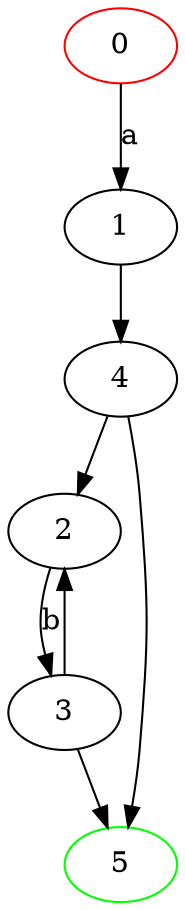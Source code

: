 digraph {
	0 [color="red"]
	0 -> 1 [label="a"]
	1 -> 4 [label=""]
	4 -> 2 [label=""]
	2 -> 3 [label="b"]
	5 [color="green"]
	3 -> 5 [label=""]
	5 [color="green"]
	3 -> 2 [label=""]
	5 [color="green"]
	4 -> 5 [label=""]
}